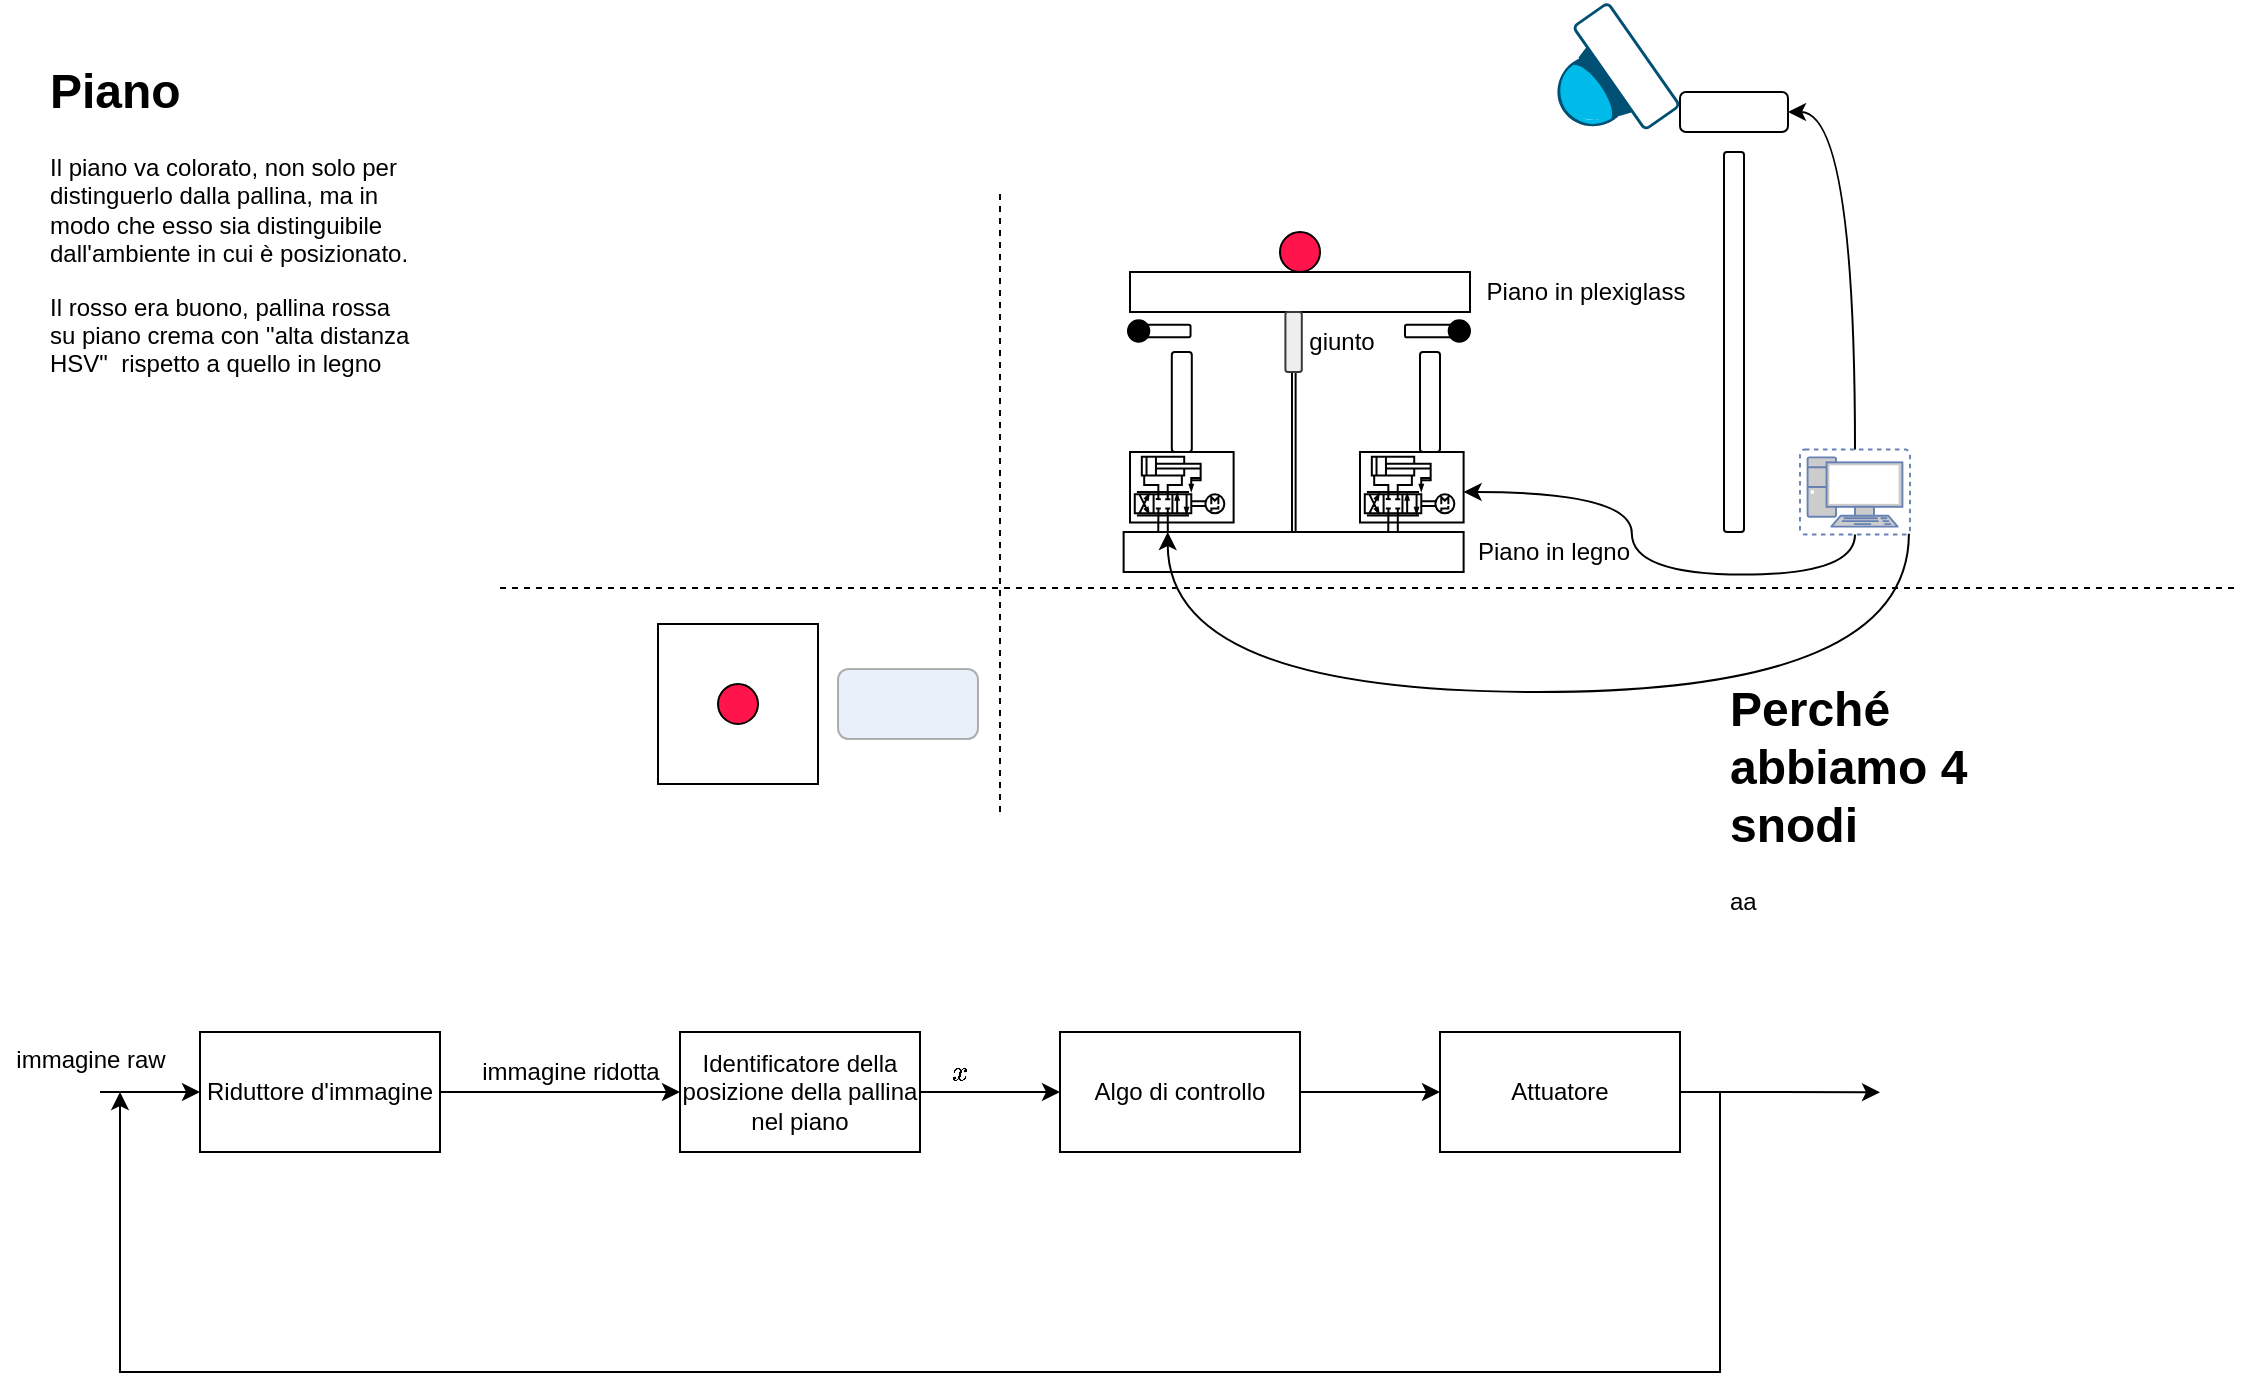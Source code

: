 <mxfile version="13.7.9" type="device"><diagram id="VWKj9M4QIXFLuHKiAuNT" name="Page-1"><mxGraphModel dx="946" dy="1499" grid="1" gridSize="10" guides="1" tooltips="1" connect="1" arrows="1" fold="1" page="1" pageScale="1" pageWidth="1169" pageHeight="827" math="1" shadow="0"><root><mxCell id="0"/><mxCell id="1" parent="0"/><mxCell id="uK61QmEJc4pEJpaCRiMd-18" style="edgeStyle=orthogonalEdgeStyle;rounded=0;orthogonalLoop=1;jettySize=auto;html=1;exitX=1;exitY=0.5;exitDx=0;exitDy=0;startArrow=none;startFill=0;endArrow=classic;endFill=1;" edge="1" parent="1" source="uK61QmEJc4pEJpaCRiMd-8" target="uK61QmEJc4pEJpaCRiMd-17"><mxGeometry relative="1" as="geometry"/></mxCell><mxCell id="uK61QmEJc4pEJpaCRiMd-8" value="Algo di controllo" style="rounded=0;whiteSpace=wrap;html=1;" vertex="1" parent="1"><mxGeometry x="540" y="500" width="120" height="60" as="geometry"/></mxCell><mxCell id="uK61QmEJc4pEJpaCRiMd-16" style="edgeStyle=orthogonalEdgeStyle;rounded=0;orthogonalLoop=1;jettySize=auto;html=1;exitX=1;exitY=0.5;exitDx=0;exitDy=0;entryX=0;entryY=0.5;entryDx=0;entryDy=0;startArrow=none;startFill=0;endArrow=classic;endFill=1;" edge="1" parent="1" source="uK61QmEJc4pEJpaCRiMd-9" target="uK61QmEJc4pEJpaCRiMd-8"><mxGeometry relative="1" as="geometry"/></mxCell><mxCell id="uK61QmEJc4pEJpaCRiMd-9" value="Identificatore della posizione della pallina nel piano" style="rounded=0;whiteSpace=wrap;html=1;" vertex="1" parent="1"><mxGeometry x="350" y="500" width="120" height="60" as="geometry"/></mxCell><mxCell id="uK61QmEJc4pEJpaCRiMd-12" style="edgeStyle=orthogonalEdgeStyle;rounded=0;orthogonalLoop=1;jettySize=auto;html=1;exitX=0;exitY=0.5;exitDx=0;exitDy=0;endArrow=none;endFill=0;startArrow=classic;startFill=1;" edge="1" parent="1" source="uK61QmEJc4pEJpaCRiMd-10"><mxGeometry relative="1" as="geometry"><mxPoint x="60" y="530" as="targetPoint"/></mxGeometry></mxCell><mxCell id="uK61QmEJc4pEJpaCRiMd-14" style="edgeStyle=orthogonalEdgeStyle;rounded=0;orthogonalLoop=1;jettySize=auto;html=1;exitX=1;exitY=0.5;exitDx=0;exitDy=0;startArrow=none;startFill=0;endArrow=classic;endFill=1;entryX=0;entryY=0.5;entryDx=0;entryDy=0;" edge="1" parent="1" source="uK61QmEJc4pEJpaCRiMd-10" target="uK61QmEJc4pEJpaCRiMd-9"><mxGeometry relative="1" as="geometry"><mxPoint x="340" y="530" as="targetPoint"/></mxGeometry></mxCell><mxCell id="uK61QmEJc4pEJpaCRiMd-10" value="Riduttore d'immagine" style="rounded=0;whiteSpace=wrap;html=1;" vertex="1" parent="1"><mxGeometry x="110" y="500" width="120" height="60" as="geometry"/></mxCell><mxCell id="uK61QmEJc4pEJpaCRiMd-13" value="immagine raw" style="text;html=1;align=center;verticalAlign=middle;resizable=0;points=[];autosize=1;" vertex="1" parent="1"><mxGeometry x="10" y="504" width="90" height="20" as="geometry"/></mxCell><mxCell id="uK61QmEJc4pEJpaCRiMd-15" value="immagine ridotta" style="text;html=1;align=center;verticalAlign=middle;resizable=0;points=[];autosize=1;" vertex="1" parent="1"><mxGeometry x="245" y="510" width="100" height="20" as="geometry"/></mxCell><mxCell id="uK61QmEJc4pEJpaCRiMd-19" style="edgeStyle=orthogonalEdgeStyle;rounded=0;orthogonalLoop=1;jettySize=auto;html=1;exitX=1;exitY=0.5;exitDx=0;exitDy=0;startArrow=none;startFill=0;endArrow=classic;endFill=1;" edge="1" parent="1" source="uK61QmEJc4pEJpaCRiMd-17"><mxGeometry relative="1" as="geometry"><mxPoint x="70" y="530" as="targetPoint"/><Array as="points"><mxPoint x="870" y="530"/><mxPoint x="870" y="670"/><mxPoint x="70" y="670"/></Array></mxGeometry></mxCell><mxCell id="uK61QmEJc4pEJpaCRiMd-21" style="edgeStyle=orthogonalEdgeStyle;rounded=0;orthogonalLoop=1;jettySize=auto;html=1;exitX=1;exitY=0.5;exitDx=0;exitDy=0;startArrow=none;startFill=0;endArrow=classic;endFill=1;" edge="1" parent="1" source="uK61QmEJc4pEJpaCRiMd-17"><mxGeometry relative="1" as="geometry"><mxPoint x="950" y="530.176" as="targetPoint"/></mxGeometry></mxCell><mxCell id="uK61QmEJc4pEJpaCRiMd-17" value="Attuatore" style="rounded=0;whiteSpace=wrap;html=1;" vertex="1" parent="1"><mxGeometry x="730" y="500" width="120" height="60" as="geometry"/></mxCell><mxCell id="uK61QmEJc4pEJpaCRiMd-20" value="\(x\)" style="text;html=1;align=center;verticalAlign=middle;resizable=0;points=[];autosize=1;" vertex="1" parent="1"><mxGeometry x="470" y="510" width="40" height="20" as="geometry"/></mxCell><mxCell id="uK61QmEJc4pEJpaCRiMd-23" value="" style="whiteSpace=wrap;html=1;aspect=fixed;" vertex="1" parent="1"><mxGeometry x="339" y="296" width="80" height="80" as="geometry"/></mxCell><mxCell id="uK61QmEJc4pEJpaCRiMd-24" value="" style="ellipse;whiteSpace=wrap;html=1;aspect=fixed;fillColor=#FF144B;" vertex="1" parent="1"><mxGeometry x="369" y="326" width="20" height="20" as="geometry"/></mxCell><mxCell id="uK61QmEJc4pEJpaCRiMd-27" value="" style="points=[[0.015,0.015,0],[0.5,0,0],[0.985,0.015,0],[1,0.22,0],[0.985,0.43,0],[0.73,0.85,0],[0.5,1,0],[0.285,0.85,0],[0.015,0.43,0],[0,0.22,0]];verticalLabelPosition=bottom;html=1;verticalAlign=top;aspect=fixed;align=center;pointerEvents=1;shape=mxgraph.cisco19.surveillance_camera;fillColor=#005073;strokeColor=none;rotation=55;" vertex="1" parent="1"><mxGeometry x="780" width="64" height="50" as="geometry"/></mxCell><mxCell id="uK61QmEJc4pEJpaCRiMd-28" value="" style="rounded=0;whiteSpace=wrap;html=1;" vertex="1" parent="1"><mxGeometry x="575" y="120" width="170" height="20" as="geometry"/></mxCell><mxCell id="uK61QmEJc4pEJpaCRiMd-29" value="" style="ellipse;whiteSpace=wrap;html=1;aspect=fixed;fillColor=#FF144B;" vertex="1" parent="1"><mxGeometry x="650" y="100" width="20" height="20" as="geometry"/></mxCell><mxCell id="uK61QmEJc4pEJpaCRiMd-30" value="" style="endArrow=none;dashed=1;html=1;" edge="1" parent="1"><mxGeometry width="50" height="50" relative="1" as="geometry"><mxPoint x="510" y="390" as="sourcePoint"/><mxPoint x="510" y="80" as="targetPoint"/></mxGeometry></mxCell><mxCell id="uK61QmEJc4pEJpaCRiMd-31" value="" style="endArrow=none;dashed=1;html=1;" edge="1" parent="1"><mxGeometry width="50" height="50" relative="1" as="geometry"><mxPoint x="260" y="278" as="sourcePoint"/><mxPoint x="1130" y="278" as="targetPoint"/></mxGeometry></mxCell><mxCell id="uK61QmEJc4pEJpaCRiMd-33" value="" style="rounded=1;whiteSpace=wrap;html=1;strokeColor=#666666;fontColor=#333333;fillColor=#D4E1F5;opacity=50;" vertex="1" parent="1"><mxGeometry x="429" y="318.5" width="70" height="35" as="geometry"/></mxCell><mxCell id="uK61QmEJc4pEJpaCRiMd-35" value="&lt;h1&gt;Piano&lt;/h1&gt;&lt;p&gt;Il piano va colorato, non solo per distinguerlo dalla pallina, ma in modo che esso sia distinguibile dall'ambiente in cui è posizionato.&lt;/p&gt;&lt;p&gt;Il rosso era buono, pallina rossa su piano crema con &quot;alta distanza HSV&quot;&amp;nbsp; rispetto a quello in legno&lt;/p&gt;" style="text;html=1;strokeColor=none;fillColor=none;spacing=5;spacingTop=-20;whiteSpace=wrap;overflow=hidden;rounded=0;" vertex="1" parent="1"><mxGeometry x="30" y="10" width="190" height="225" as="geometry"/></mxCell><mxCell id="uK61QmEJc4pEJpaCRiMd-40" value="" style="verticalLabelPosition=bottom;aspect=fixed;html=1;verticalAlign=top;strokeColor=#000000;fillColor=#000000;align=center;outlineConnect=0;shape=mxgraph.fluid_power.x10810;points=[[0.272,1,0],[0.364,1,0]];" vertex="1" parent="1"><mxGeometry x="690" y="210" width="51.81" height="40" as="geometry"/></mxCell><mxCell id="uK61QmEJc4pEJpaCRiMd-41" value="" style="verticalLabelPosition=bottom;aspect=fixed;html=1;verticalAlign=top;strokeColor=#000000;align=center;outlineConnect=0;shape=mxgraph.fluid_power.x10810;points=[[0.272,1,0],[0.364,1,0]];fillColor=#000000;" vertex="1" parent="1"><mxGeometry x="575" y="210" width="51.81" height="40" as="geometry"/></mxCell><mxCell id="uK61QmEJc4pEJpaCRiMd-42" value="" style="rounded=1;whiteSpace=wrap;html=1;fillColor=none;" vertex="1" parent="1"><mxGeometry x="850" y="30" width="54" height="20" as="geometry"/></mxCell><mxCell id="uK61QmEJc4pEJpaCRiMd-44" value="giunto" style="text;html=1;strokeColor=none;fillColor=none;align=center;verticalAlign=middle;whiteSpace=wrap;rounded=0;" vertex="1" parent="1"><mxGeometry x="660.9" y="145" width="40" height="20" as="geometry"/></mxCell><mxCell id="uK61QmEJc4pEJpaCRiMd-45" value="Piano in legno" style="text;html=1;strokeColor=none;fillColor=none;align=center;verticalAlign=middle;whiteSpace=wrap;rounded=0;" vertex="1" parent="1"><mxGeometry x="741.81" y="250" width="90" height="20" as="geometry"/></mxCell><mxCell id="uK61QmEJc4pEJpaCRiMd-46" value="Piano in plexiglass" style="text;html=1;strokeColor=none;fillColor=none;align=center;verticalAlign=middle;whiteSpace=wrap;rounded=0;" vertex="1" parent="1"><mxGeometry x="748" y="120" width="110" height="20" as="geometry"/></mxCell><mxCell id="uK61QmEJc4pEJpaCRiMd-47" value="" style="rounded=1;whiteSpace=wrap;html=1;fillColor=none;" vertex="1" parent="1"><mxGeometry x="872" y="60" width="10" height="190" as="geometry"/></mxCell><mxCell id="uK61QmEJc4pEJpaCRiMd-51" value="" style="rounded=1;whiteSpace=wrap;html=1;strokeColor=#000000;fillColor=none;" vertex="1" parent="1"><mxGeometry x="595.9" y="160" width="10" height="50" as="geometry"/></mxCell><mxCell id="uK61QmEJc4pEJpaCRiMd-53" value="" style="rounded=0;whiteSpace=wrap;html=1;" vertex="1" parent="1"><mxGeometry x="571.81" y="250" width="170" height="20" as="geometry"/></mxCell><mxCell id="uK61QmEJc4pEJpaCRiMd-56" value="" style="rounded=1;whiteSpace=wrap;html=1;strokeColor=#000000;fillColor=none;" vertex="1" parent="1"><mxGeometry x="656" y="170" width="1.81" height="80" as="geometry"/></mxCell><mxCell id="uK61QmEJc4pEJpaCRiMd-57" value="" style="rounded=1;whiteSpace=wrap;html=1;strokeColor=#36393d;fillColor=#eeeeee;" vertex="1" parent="1"><mxGeometry x="652.71" y="140" width="8.19" height="30" as="geometry"/></mxCell><mxCell id="uK61QmEJc4pEJpaCRiMd-62" style="edgeStyle=orthogonalEdgeStyle;orthogonalLoop=1;jettySize=auto;html=1;exitX=0.5;exitY=0;exitDx=0;exitDy=0;exitPerimeter=0;entryX=1;entryY=0.5;entryDx=0;entryDy=0;startArrow=none;startFill=0;endArrow=classic;endFill=1;curved=1;" edge="1" parent="1" source="uK61QmEJc4pEJpaCRiMd-61" target="uK61QmEJc4pEJpaCRiMd-42"><mxGeometry relative="1" as="geometry"/></mxCell><mxCell id="uK61QmEJc4pEJpaCRiMd-63" style="edgeStyle=orthogonalEdgeStyle;curved=1;orthogonalLoop=1;jettySize=auto;html=1;exitX=0.5;exitY=1;exitDx=0;exitDy=0;exitPerimeter=0;startArrow=none;startFill=0;endArrow=classic;endFill=1;" edge="1" parent="1" source="uK61QmEJc4pEJpaCRiMd-61" target="uK61QmEJc4pEJpaCRiMd-40"><mxGeometry relative="1" as="geometry"/></mxCell><mxCell id="uK61QmEJc4pEJpaCRiMd-64" style="edgeStyle=orthogonalEdgeStyle;curved=1;orthogonalLoop=1;jettySize=auto;html=1;exitX=0.99;exitY=0.99;exitDx=0;exitDy=0;exitPerimeter=0;entryX=0.364;entryY=1;entryDx=0;entryDy=0;entryPerimeter=0;startArrow=none;startFill=0;endArrow=classic;endFill=1;" edge="1" parent="1" source="uK61QmEJc4pEJpaCRiMd-61" target="uK61QmEJc4pEJpaCRiMd-41"><mxGeometry relative="1" as="geometry"><Array as="points"><mxPoint x="964" y="330"/><mxPoint x="594" y="330"/></Array></mxGeometry></mxCell><mxCell id="uK61QmEJc4pEJpaCRiMd-61" value="" style="fontColor=#0066CC;verticalAlign=top;verticalLabelPosition=bottom;labelPosition=center;align=center;html=1;outlineConnect=0;fillColor=#CCCCCC;strokeColor=#6881B3;gradientColor=none;gradientDirection=north;strokeWidth=2;shape=mxgraph.networks.virtual_pc;" vertex="1" parent="1"><mxGeometry x="910" y="208.75" width="55" height="42.5" as="geometry"/></mxCell><mxCell id="uK61QmEJc4pEJpaCRiMd-65" value="&lt;h1&gt;Perché abbiamo 4 snodi&lt;/h1&gt;&lt;p&gt;aa&lt;/p&gt;" style="text;html=1;strokeColor=none;fillColor=none;spacing=5;spacingTop=-20;whiteSpace=wrap;overflow=hidden;rounded=0;" vertex="1" parent="1"><mxGeometry x="870" y="318.5" width="190" height="120" as="geometry"/></mxCell><mxCell id="uK61QmEJc4pEJpaCRiMd-66" value="" style="rounded=1;whiteSpace=wrap;html=1;strokeColor=#000000;fillColor=none;rotation=-90;" vertex="1" parent="1"><mxGeometry x="589.65" y="137" width="6.25" height="25" as="geometry"/></mxCell><mxCell id="uK61QmEJc4pEJpaCRiMd-67" value="" style="ellipse;whiteSpace=wrap;html=1;aspect=fixed;fillColor=#000000;" vertex="1" parent="1"><mxGeometry x="574" y="144.18" width="10.65" height="10.65" as="geometry"/></mxCell><mxCell id="uK61QmEJc4pEJpaCRiMd-69" value="" style="rounded=1;whiteSpace=wrap;html=1;strokeColor=#000000;fillColor=none;flipV=0;flipH=1;" vertex="1" parent="1"><mxGeometry x="720" y="160" width="10" height="50" as="geometry"/></mxCell><mxCell id="uK61QmEJc4pEJpaCRiMd-70" value="" style="rounded=1;whiteSpace=wrap;html=1;strokeColor=#000000;fillColor=none;rotation=-90;flipV=0;flipH=1;" vertex="1" parent="1"><mxGeometry x="721.88" y="137.01" width="6.25" height="25" as="geometry"/></mxCell><mxCell id="uK61QmEJc4pEJpaCRiMd-71" value="" style="ellipse;whiteSpace=wrap;html=1;aspect=fixed;fillColor=#000000;flipV=0;flipH=1;" vertex="1" parent="1"><mxGeometry x="734.35" y="144.17" width="10.65" height="10.65" as="geometry"/></mxCell></root></mxGraphModel></diagram></mxfile>